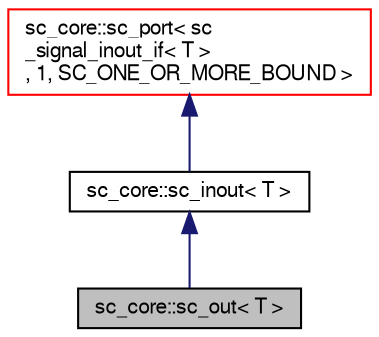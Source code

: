 digraph "sc_core::sc_out&lt; T &gt;"
{
  edge [fontname="FreeSans",fontsize="10",labelfontname="FreeSans",labelfontsize="10"];
  node [fontname="FreeSans",fontsize="10",shape=record];
  Node0 [label="sc_core::sc_out\< T \>",height=0.2,width=0.4,color="black", fillcolor="grey75", style="filled", fontcolor="black"];
  Node1 -> Node0 [dir="back",color="midnightblue",fontsize="10",style="solid",fontname="FreeSans"];
  Node1 [label="sc_core::sc_inout\< T \>",height=0.2,width=0.4,color="black", fillcolor="white", style="filled",URL="$a01300.html"];
  Node2 -> Node1 [dir="back",color="midnightblue",fontsize="10",style="solid",fontname="FreeSans"];
  Node2 [label="sc_core::sc_port\< sc\l_signal_inout_if\< T \>\l, 1, SC_ONE_OR_MORE_BOUND \>",height=0.2,width=0.4,color="red", fillcolor="white", style="filled",URL="$a01224.html"];
}
